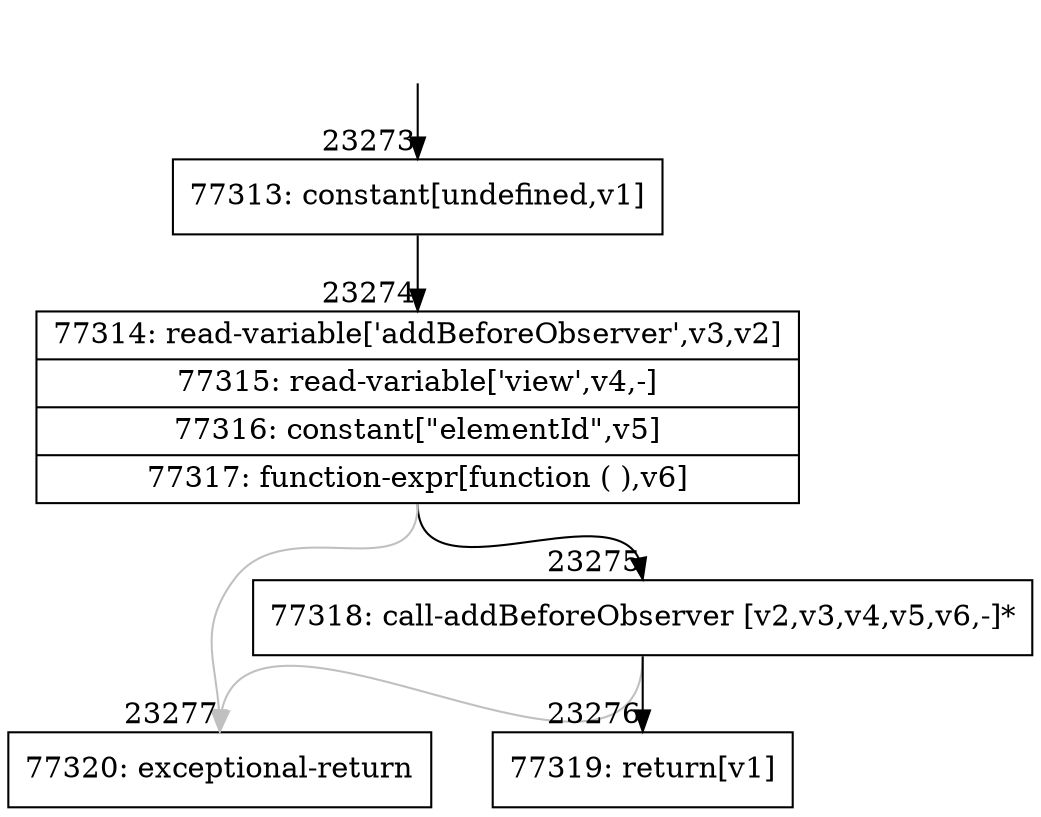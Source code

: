 digraph {
rankdir="TD"
BB_entry2033[shape=none,label=""];
BB_entry2033 -> BB23273 [tailport=s, headport=n, headlabel="    23273"]
BB23273 [shape=record label="{77313: constant[undefined,v1]}" ] 
BB23273 -> BB23274 [tailport=s, headport=n, headlabel="      23274"]
BB23274 [shape=record label="{77314: read-variable['addBeforeObserver',v3,v2]|77315: read-variable['view',v4,-]|77316: constant[\"elementId\",v5]|77317: function-expr[function ( ),v6]}" ] 
BB23274 -> BB23275 [tailport=s, headport=n, headlabel="      23275"]
BB23274 -> BB23277 [tailport=s, headport=n, color=gray, headlabel="      23277"]
BB23275 [shape=record label="{77318: call-addBeforeObserver [v2,v3,v4,v5,v6,-]*}" ] 
BB23275 -> BB23276 [tailport=s, headport=n, headlabel="      23276"]
BB23275 -> BB23277 [tailport=s, headport=n, color=gray]
BB23276 [shape=record label="{77319: return[v1]}" ] 
BB23277 [shape=record label="{77320: exceptional-return}" ] 
//#$~ 43392
}
